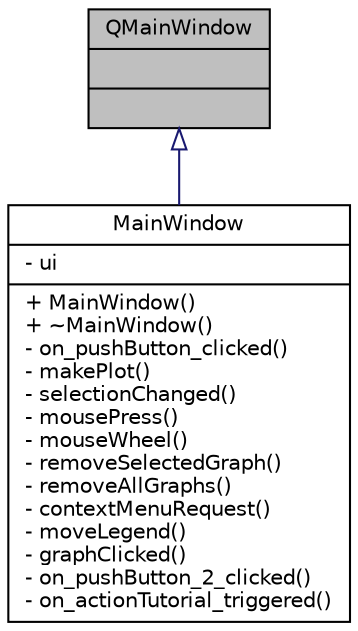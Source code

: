 digraph "QMainWindow"
{
  edge [fontname="Helvetica",fontsize="10",labelfontname="Helvetica",labelfontsize="10"];
  node [fontname="Helvetica",fontsize="10",shape=record];
  Node1228 [label="{QMainWindow\n||}",height=0.2,width=0.4,color="black", fillcolor="grey75", style="filled", fontcolor="black"];
  Node1228 -> Node1229 [dir="back",color="midnightblue",fontsize="10",style="solid",arrowtail="onormal",fontname="Helvetica"];
  Node1229 [label="{MainWindow\n|- ui\l|+ MainWindow()\l+ ~MainWindow()\l- on_pushButton_clicked()\l- makePlot()\l- selectionChanged()\l- mousePress()\l- mouseWheel()\l- removeSelectedGraph()\l- removeAllGraphs()\l- contextMenuRequest()\l- moveLegend()\l- graphClicked()\l- on_pushButton_2_clicked()\l- on_actionTutorial_triggered()\l}",height=0.2,width=0.4,color="black", fillcolor="white", style="filled",URL="$classMainWindow.html"];
}
